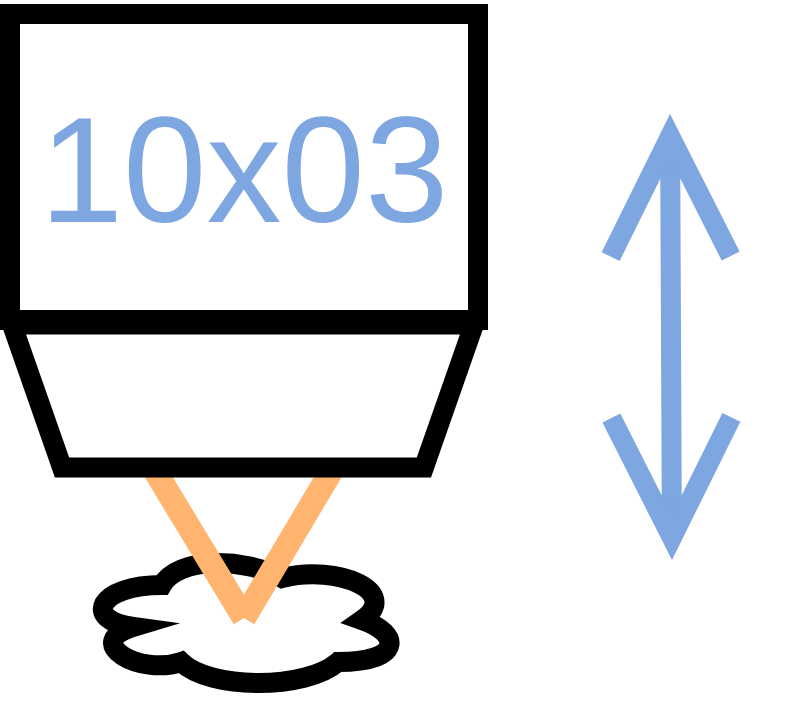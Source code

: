 <mxfile version="26.0.9">
  <diagram name="Seite-1" id="RTYmkfs9EEMRlPURSYDf">
    <mxGraphModel dx="2074" dy="1196" grid="1" gridSize="10" guides="1" tooltips="1" connect="1" arrows="1" fold="1" page="1" pageScale="1" pageWidth="400" pageHeight="350" math="0" shadow="0">
      <root>
        <mxCell id="0" />
        <mxCell id="1" parent="0" />
        <mxCell id="oSMi1Kr6ffqllNNBF8bA-4" value="" style="endArrow=open;startArrow=open;html=1;rounded=0;strokeWidth=10;startFill=0;endFill=0;endSize=50;startSize=50;strokeColor=#7EA6E0;" parent="1" edge="1">
          <mxGeometry width="50" height="50" relative="1" as="geometry">
            <mxPoint x="341" y="280" as="sourcePoint" />
            <mxPoint x="340" y="57" as="targetPoint" />
          </mxGeometry>
        </mxCell>
        <mxCell id="ePiznqtSM8OYozfT2VmX-1" value="" style="ellipse;shape=cloud;whiteSpace=wrap;html=1;strokeWidth=10;" parent="1" vertex="1">
          <mxGeometry x="46" y="275" width="160" height="70" as="geometry" />
        </mxCell>
        <mxCell id="nEuVJ9_UD5ATHTzixx8A-1" value="" style="endArrow=none;html=1;rounded=0;entryX=0.25;entryY=0;entryDx=0;entryDy=0;strokeWidth=12;strokeColor=#FFB570;" parent="1" edge="1">
          <mxGeometry width="50" height="50" relative="1" as="geometry">
            <mxPoint x="127" y="309" as="sourcePoint" />
            <mxPoint x="184.232" y="212.71" as="targetPoint" />
          </mxGeometry>
        </mxCell>
        <mxCell id="nEuVJ9_UD5ATHTzixx8A-2" value="" style="endArrow=none;html=1;rounded=0;entryX=0.75;entryY=0;entryDx=0;entryDy=0;strokeWidth=12;strokeColor=#FFB570;" parent="1" edge="1">
          <mxGeometry width="50" height="50" relative="1" as="geometry">
            <mxPoint x="127" y="309" as="sourcePoint" />
            <mxPoint x="68.737" y="212.71" as="targetPoint" />
          </mxGeometry>
        </mxCell>
        <mxCell id="oSMi1Kr6ffqllNNBF8bA-1" value="" style="shape=trapezoid;perimeter=trapezoidPerimeter;whiteSpace=wrap;html=1;fixedSize=1;rotation=-180;size=25.01;strokeWidth=10;" parent="1" vertex="1">
          <mxGeometry x="10.99" y="162.28" width="230.99" height="71.43" as="geometry" />
        </mxCell>
        <mxCell id="oSMi1Kr6ffqllNNBF8bA-2" value="&lt;font style=&quot;color: rgb(126, 166, 224);&quot;&gt;10x03&lt;/font&gt;" style="rounded=0;whiteSpace=wrap;html=1;strokeWidth=10;fontSize=75;" parent="1" vertex="1">
          <mxGeometry x="10" y="7" width="234" height="153" as="geometry" />
        </mxCell>
      </root>
    </mxGraphModel>
  </diagram>
</mxfile>
